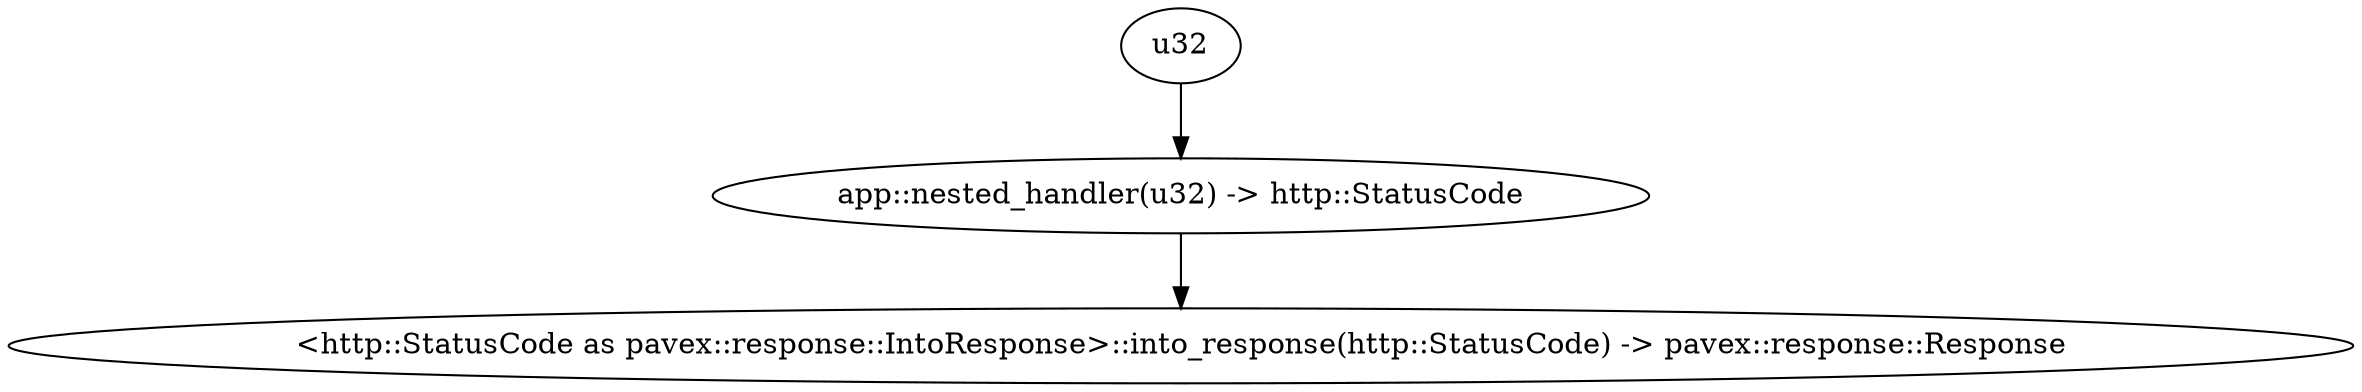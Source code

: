 digraph "GET /child - 0" {
    0 [ label = "app::nested_handler(u32) -> http::StatusCode"]
    1 [ label = "u32"]
    2 [ label = "<http::StatusCode as pavex::response::IntoResponse>::into_response(http::StatusCode) -> pavex::response::Response"]
    1 -> 0 [ ]
    0 -> 2 [ ]
}

digraph "* /child - 0" {
    0 [ label = "pavex::router::default_fallback(&pavex::request::route::AllowedMethods) -> pavex::response::Response"]
    2 [ label = "<pavex::response::Response as pavex::response::IntoResponse>::into_response(pavex::response::Response) -> pavex::response::Response"]
    3 [ label = "&pavex::request::route::AllowedMethods"]
    0 -> 2 [ ]
    3 -> 0 [ ]
}

digraph "GET /parent - 0" {
    0 [ label = "app::parent_handler(u64) -> http::StatusCode"]
    1 [ label = "u64"]
    2 [ label = "<http::StatusCode as pavex::response::IntoResponse>::into_response(http::StatusCode) -> pavex::response::Response"]
    1 -> 0 [ ]
    0 -> 2 [ ]
}

digraph "* /parent - 0" {
    0 [ label = "pavex::router::default_fallback(&pavex::request::route::AllowedMethods) -> pavex::response::Response"]
    2 [ label = "<pavex::response::Response as pavex::response::IntoResponse>::into_response(pavex::response::Response) -> pavex::response::Response"]
    3 [ label = "&pavex::request::route::AllowedMethods"]
    0 -> 2 [ ]
    3 -> 0 [ ]
}

digraph app_state {
    0 [ label = "crate::ApplicationState(u64, u32) -> crate::ApplicationState"]
    1 [ label = "app::nested_singleton(u16) -> u32"]
    2 [ label = "app::singleton_dep() -> u16"]
    3 [ label = "app::parent_singleton() -> u64"]
    1 -> 0 [ ]
    2 -> 1 [ ]
    3 -> 0 [ ]
}